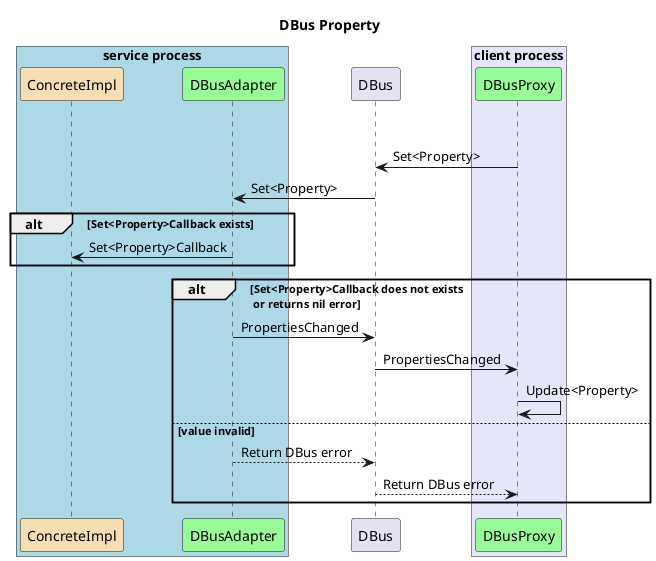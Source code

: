 @startuml
title DBus Property 
box "service process" #LightBlue
participant ConcreteImpl #Wheat
participant DBusAdapter #PaleGreen
end box

DBusAdapter -[hidden]> DBus: Set<Property>

box "client process" #Lavender
participant DBusProxy #PaleGreen
end box

DBusProxy -> DBus: Set<Property>

DBusAdapter <- DBus: Set<Property>
alt Set<Property>Callback exists
DBusAdapter ->  ConcreteImpl: Set<Property>Callback
end
alt Set<Property>Callback does not exists \n or returns nil error
DBusAdapter -> DBus: PropertiesChanged
DBus -> DBusProxy: PropertiesChanged 
DBusProxy -> DBusProxy: Update<Property>
else value invalid
DBusAdapter --> DBus: Return DBus error
DBus --> DBusProxy: Return DBus error
end
@enduml